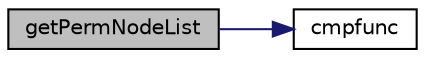 digraph "getPermNodeList"
{
 // LATEX_PDF_SIZE
  edge [fontname="Helvetica",fontsize="10",labelfontname="Helvetica",labelfontsize="10"];
  node [fontname="Helvetica",fontsize="10",shape=record];
  rankdir="LR";
  Node1 [label="getPermNodeList",height=0.2,width=0.4,color="black", fillcolor="grey75", style="filled", fontcolor="black",tooltip=" "];
  Node1 -> Node2 [color="midnightblue",fontsize="10",style="solid",fontname="Helvetica"];
  Node2 [label="cmpfunc",height=0.2,width=0.4,color="black", fillcolor="white", style="filled",URL="$supernodal__etree_8c.html#a4ffbd7d116c633fda2c1957ca42cadb9",tooltip=" "];
}
